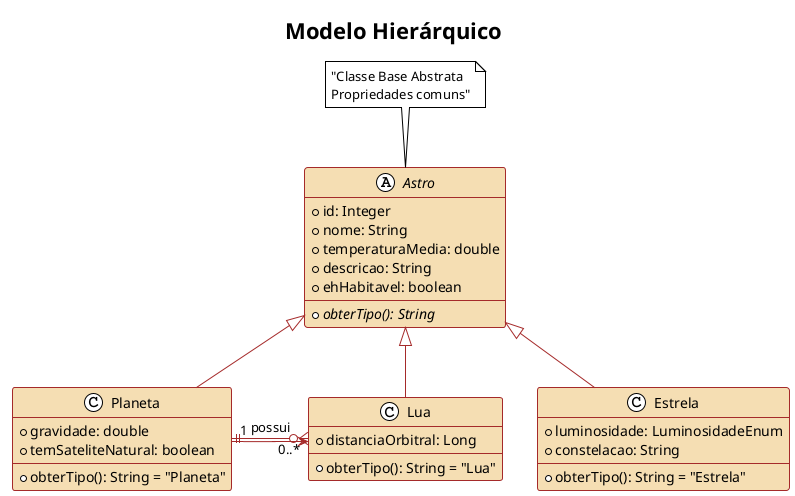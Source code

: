 @startuml Modelo Hierárquico Simples - Stellar Index API

!theme plain
skinparam class {
  BackgroundColor wheat
  BorderColor brown
  ArrowColor brown
}

title Modelo Hierárquico

abstract class Astro {
  + id: Integer
  + nome: String
  + temperaturaMedia: double
  + descricao: String
  + ehHabitavel: boolean
  --
  + {abstract} obterTipo(): String
}

class Planeta {
  + gravidade: double
  + temSateliteNatural: boolean
  --
  + obterTipo(): String = "Planeta"
}

class Lua {
  + distanciaOrbitral: Long
  --
  + obterTipo(): String = "Lua"
}

class Estrela {
  + luminosidade: LuminosidadeEnum
  + constelacao: String
  --
  + obterTipo(): String = "Estrela"
}

' Posicionamento - Lua à direita do Planeta
Planeta -right-> Lua

' Relacionamentos de herança
Astro <|-- Planeta
Astro <|-- Lua  
Astro <|-- Estrela

' Relacionamento de associação
Planeta "1" ||--o{ "0..*" Lua : possui

' Anotações simples
note top of Astro : "Classe Base Abstrata\nPropriedades comuns"

@enduml
